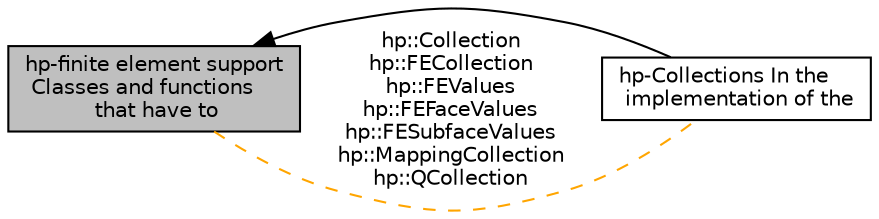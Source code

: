 digraph "hp-finite element support Classes and functions that have to"
{
  edge [fontname="Helvetica",fontsize="10",labelfontname="Helvetica",labelfontsize="10"];
  node [fontname="Helvetica",fontsize="10",shape=box];
  rankdir=LR;
  Node2 [label="hp-Collections In the\l implementation of the",height=0.2,width=0.4,color="black", fillcolor="white", style="filled",URL="$group__hpcollection.html",tooltip="hp-finite element method, each cell might have a different finite element associated with it...."];
  Node1 [label="hp-finite element support\l Classes and functions\l that have to",height=0.2,width=0.4,color="black", fillcolor="grey75", style="filled", fontcolor="black",tooltip="do with hp-finite elements. The step-27 tutorial program gives an overview of how to use the classes ..."];
  Node1->Node2 [shape=plaintext, dir="back", style="solid"];
  Node1->Node2 [shape=plaintext, label="hp::Collection\nhp::FECollection\nhp::FEValues\nhp::FEFaceValues\nhp::FESubfaceValues\nhp::MappingCollection\nhp::QCollection", color="orange", dir="none", style="dashed"];
}
